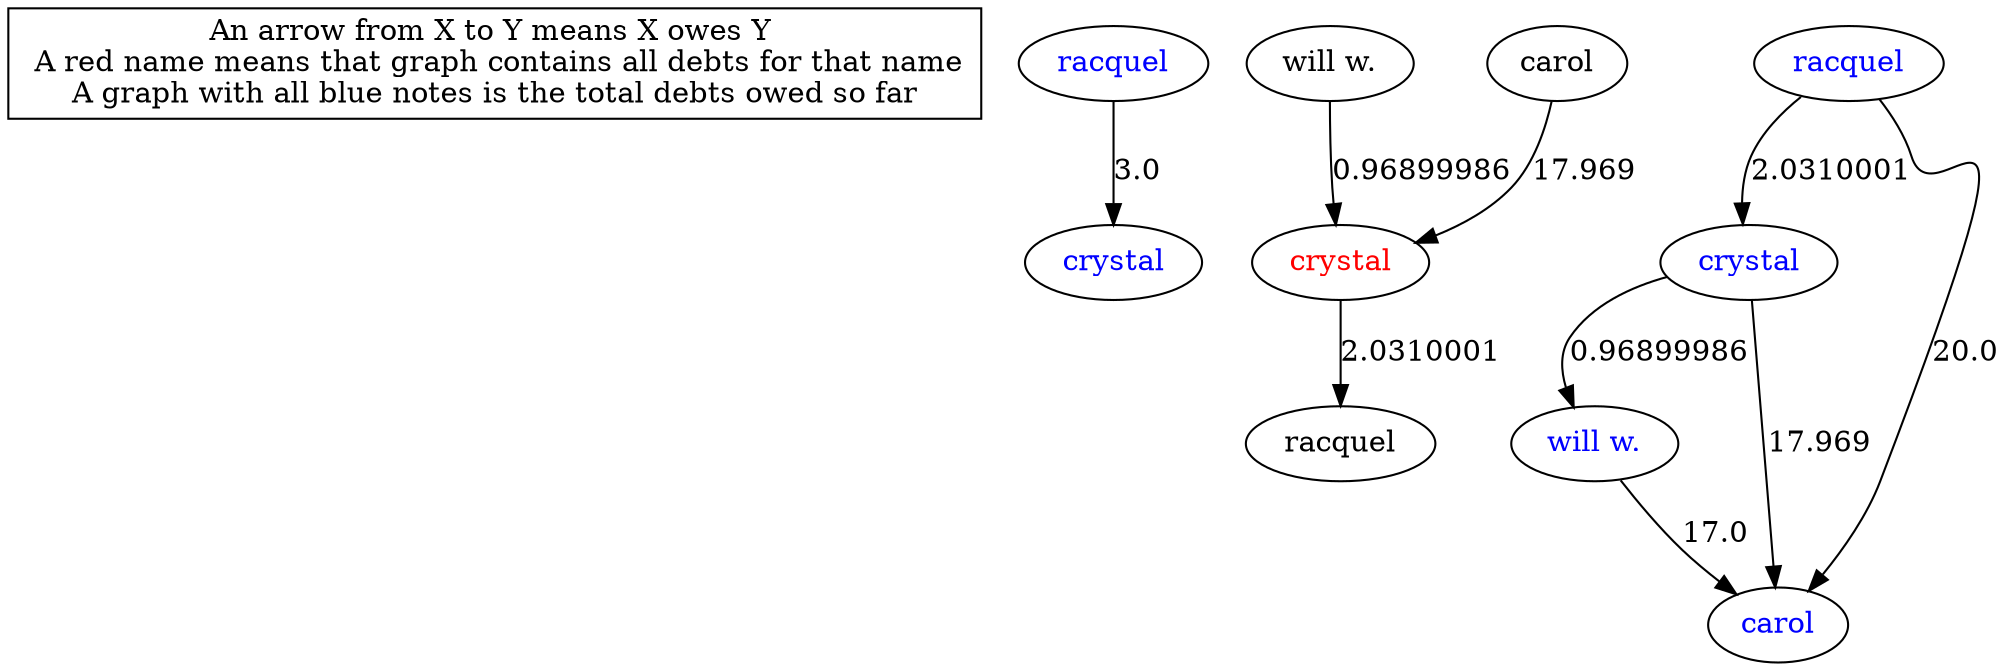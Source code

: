 digraph G{
info [shape = box label="An arrow from X to Y means X owes Y 
 A red name means that graph contains all debts for that name
A graph with all blue notes is the total debts owed so far"]
2 [label = "racquel"];
1 [label = "crystal"];
2->1 [label = "3.0"];
2 [fontcolor = "blue"];
1 [fontcolor = "blue"];
4 [label = "will w."];
3 [label = "crystal"];
4->3 [label = "0.96899986"];
6 [label = "carol"];
3 [label = "crystal"];
6->3 [label = "17.969"];
3 [label = "crystal"];
8 [label = "racquel"];
3->8 [label = "2.0310001"];
3 [fontcolor = "red"];
10 [label = "crystal"];
9 [label = "will w."];
10->9 [label = "0.96899986"];
10 [fontcolor = "blue"];
9 [fontcolor = "blue"];
9 [label = "will w."];
11 [label = "carol"];
9->11 [label = "17.0"];
9 [fontcolor = "blue"];
11 [fontcolor = "blue"];
10 [label = "crystal"];
11 [label = "carol"];
10->11 [label = "17.969"];
10 [fontcolor = "blue"];
11 [fontcolor = "blue"];
12 [label = "racquel"];
11 [label = "carol"];
12->11 [label = "20.0"];
12 [fontcolor = "blue"];
11 [fontcolor = "blue"];
12 [label = "racquel"];
10 [label = "crystal"];
12->10 [label = "2.0310001"];
12 [fontcolor = "blue"];
10 [fontcolor = "blue"];
}

